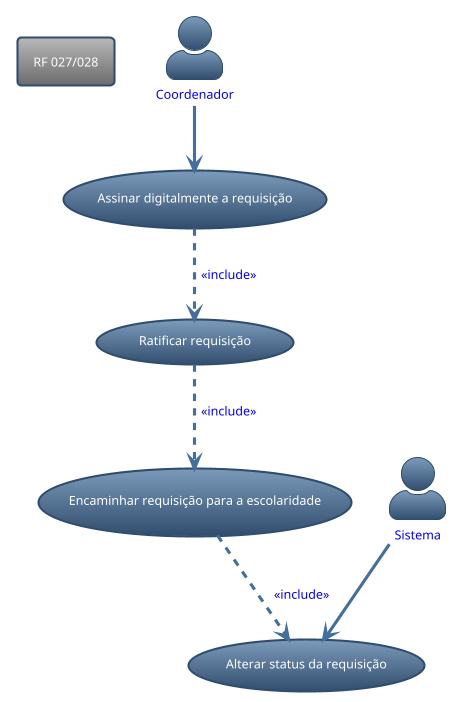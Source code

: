 @startuml RF 1.11/1.12
skinparam actorStyle awesome
!theme spacelab
rectangle "RF 027/028"
:Coordenador: as coordenador #text:blue
:Sistema: as sistema #text:blue

(Ratificar requisição) as ratificar_requisicao
(Assinar digitalmente a requisição) as assinar_requisicao
(Encaminhar requisição para a escolaridade) as encaminhar_requisicao
(Alterar status da requisição) as alterar_status_requisicao


coordenador --> assinar_requisicao
sistema --> alterar_status_requisicao
assinar_requisicao ..> ratificar_requisicao #text:blue : <<include>>
ratificar_requisicao ..> encaminhar_requisicao #text:blue : <<include>>  
encaminhar_requisicao ..> alterar_status_requisicao #text:blue : <<include>>  
@enduml